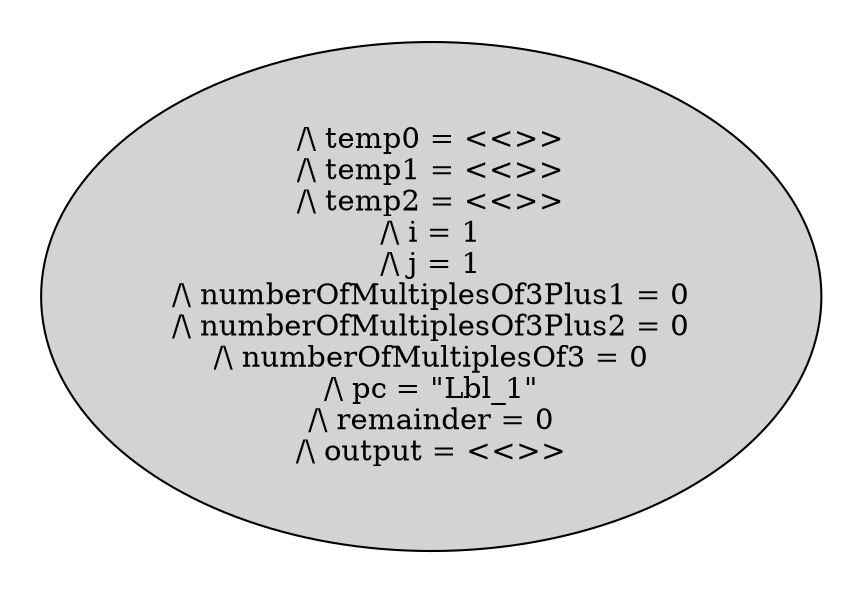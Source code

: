 strict digraph DiskGraph {
edge [colorscheme="paired12"]
nodesep=0.35;
subgraph cluster_graph {
color="white";
2368970525311736089 [label="/\\ temp0 = <<>>\n/\\ temp1 = <<>>\n/\\ temp2 = <<>>\n/\\ i = 1\n/\\ j = 1\n/\\ numberOfMultiplesOf3Plus1 = 0\n/\\ numberOfMultiplesOf3Plus2 = 0\n/\\ numberOfMultiplesOf3 = 0\n/\\ pc = \"Lbl_1\"\n/\\ remainder = 0\n/\\ output = <<>>",style = filled]
{rank = same; 2368970525311736089;}
}
}